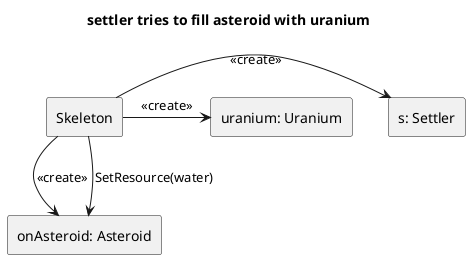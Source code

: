 @startuml

skinparam SequenceLifeLineBackgroundColor LightYellow

title "settler tries to fill asteroid with uranium"

rectangle "s: Settler" as settler
rectangle "onAsteroid: Asteroid" as onAsteroid
rectangle "uranium: Uranium" as uranium
rectangle "Skeleton" as skeleton

skeleton->settler : <<create>>
skeleton->onAsteroid: <<create>>
skeleton->uranium: <<create>>

skeleton-down->onAsteroid: SetResource(water)


@enduml
@enduml